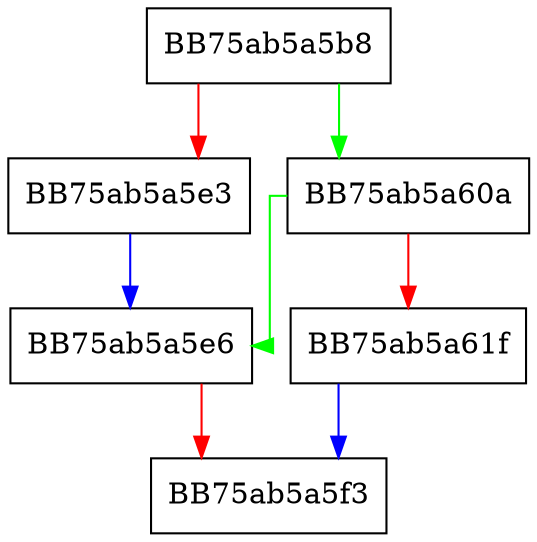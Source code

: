 digraph vdbeIncrMergerNew {
  node [shape="box"];
  graph [splines=ortho];
  BB75ab5a5b8 -> BB75ab5a60a [color="green"];
  BB75ab5a5b8 -> BB75ab5a5e3 [color="red"];
  BB75ab5a5e3 -> BB75ab5a5e6 [color="blue"];
  BB75ab5a5e6 -> BB75ab5a5f3 [color="red"];
  BB75ab5a60a -> BB75ab5a5e6 [color="green"];
  BB75ab5a60a -> BB75ab5a61f [color="red"];
  BB75ab5a61f -> BB75ab5a5f3 [color="blue"];
}